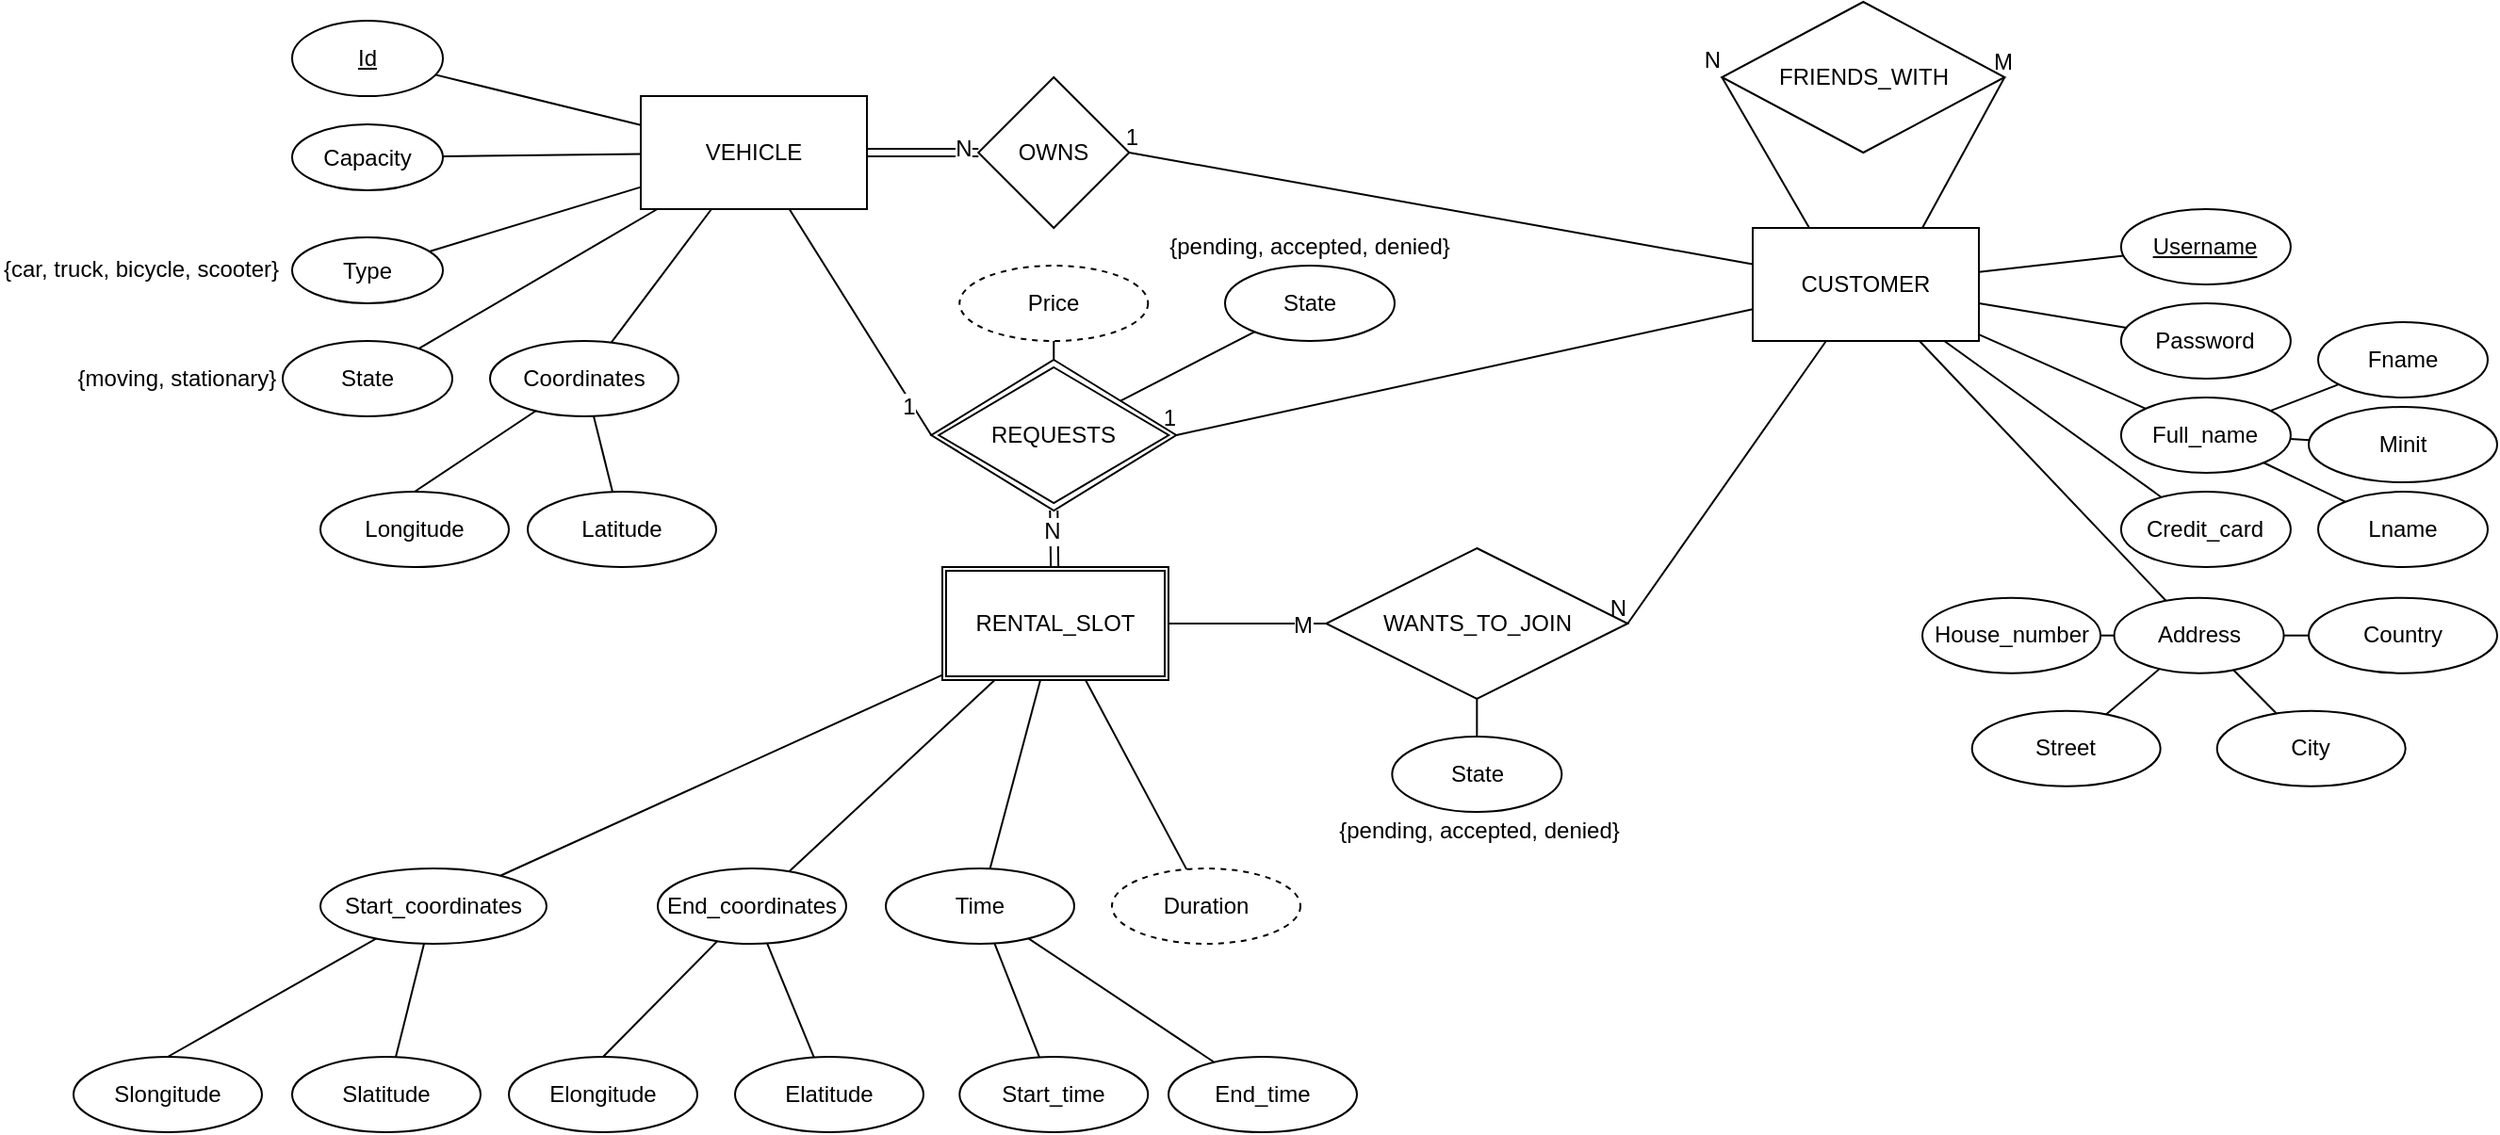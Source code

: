 <mxfile version="12.6.5" type="device"><diagram id="5jpO92TfGNnJG7g-o395" name="Page-1"><mxGraphModel dx="1636" dy="625" grid="1" gridSize="10" guides="1" tooltips="1" connect="1" arrows="1" fold="1" page="1" pageScale="1" pageWidth="850" pageHeight="1100" math="0" shadow="0"><root><mxCell id="0"/><mxCell id="1" parent="0"/><mxCell id="2K6Sljm2xJih_GlmW8CQ-61" value="" style="endArrow=none;html=1;rounded=0;entryX=0.5;entryY=0.5;entryDx=0;entryDy=0;entryPerimeter=0;exitX=0.5;exitY=0;exitDx=0;exitDy=0;" parent="1" source="2K6Sljm2xJih_GlmW8CQ-59" target="2K6Sljm2xJih_GlmW8CQ-58" edge="1"><mxGeometry relative="1" as="geometry"><mxPoint x="20" y="540" as="sourcePoint"/><mxPoint x="180" y="540" as="targetPoint"/></mxGeometry></mxCell><mxCell id="9Lbs9XdWp7EfI0W_7yA1-1" value="VEHICLE" style="rounded=0;whiteSpace=wrap;html=1;" parent="1" vertex="1"><mxGeometry x="220" y="60" width="120" height="60" as="geometry"/></mxCell><mxCell id="9Lbs9XdWp7EfI0W_7yA1-3" value="CUSTOMER" style="rounded=0;whiteSpace=wrap;html=1;" parent="1" vertex="1"><mxGeometry x="810" y="130" width="120" height="60" as="geometry"/></mxCell><mxCell id="9Lbs9XdWp7EfI0W_7yA1-11" value="Capacity" style="ellipse;whiteSpace=wrap;html=1;" parent="1" vertex="1"><mxGeometry x="35" y="75" width="80" height="35" as="geometry"/></mxCell><mxCell id="9Lbs9XdWp7EfI0W_7yA1-12" value="" style="endArrow=none;html=1;" parent="1" source="9Lbs9XdWp7EfI0W_7yA1-1" target="9Lbs9XdWp7EfI0W_7yA1-11" edge="1"><mxGeometry width="50" height="50" relative="1" as="geometry"><mxPoint x="270" y="180" as="sourcePoint"/><mxPoint x="216.854" y="233.146" as="targetPoint"/></mxGeometry></mxCell><mxCell id="9Lbs9XdWp7EfI0W_7yA1-13" value="Type" style="ellipse;whiteSpace=wrap;html=1;" parent="1" vertex="1"><mxGeometry x="35" y="135" width="80" height="35" as="geometry"/></mxCell><mxCell id="9Lbs9XdWp7EfI0W_7yA1-14" value="" style="endArrow=none;html=1;" parent="1" source="9Lbs9XdWp7EfI0W_7yA1-1" target="9Lbs9XdWp7EfI0W_7yA1-13" edge="1"><mxGeometry width="50" height="50" relative="1" as="geometry"><mxPoint x="270" y="180" as="sourcePoint"/><mxPoint x="216.854" y="233.146" as="targetPoint"/></mxGeometry></mxCell><mxCell id="9Lbs9XdWp7EfI0W_7yA1-15" value="OWNS" style="rhombus;whiteSpace=wrap;html=1;" parent="1" vertex="1"><mxGeometry x="399.14" y="50" width="80" height="80" as="geometry"/></mxCell><mxCell id="9Lbs9XdWp7EfI0W_7yA1-16" value="" style="shape=link;html=1;entryX=0;entryY=0.5;entryDx=0;entryDy=0;" parent="1" source="9Lbs9XdWp7EfI0W_7yA1-1" target="9Lbs9XdWp7EfI0W_7yA1-15" edge="1"><mxGeometry width="50" height="50" relative="1" as="geometry"><mxPoint x="400" y="300" as="sourcePoint"/><mxPoint x="450" y="250" as="targetPoint"/></mxGeometry></mxCell><mxCell id="9Lbs9XdWp7EfI0W_7yA1-40" value="N" style="text;html=1;align=center;verticalAlign=middle;resizable=0;points=[];labelBackgroundColor=#ffffff;" parent="9Lbs9XdWp7EfI0W_7yA1-16" vertex="1" connectable="0"><mxGeometry x="-0.517" y="-1" relative="1" as="geometry"><mxPoint x="35.83" y="-3" as="offset"/></mxGeometry></mxCell><mxCell id="9Lbs9XdWp7EfI0W_7yA1-22" value="REQUESTS" style="rhombus;whiteSpace=wrap;html=1;rounded=0;double=1;" parent="1" vertex="1"><mxGeometry x="374.14" y="200" width="130" height="80" as="geometry"/></mxCell><mxCell id="9Lbs9XdWp7EfI0W_7yA1-25" value="&lt;u&gt;Username&lt;/u&gt;" style="ellipse;whiteSpace=wrap;html=1;rounded=0;" parent="1" vertex="1"><mxGeometry x="1005.45" y="120.0" width="90" height="40" as="geometry"/></mxCell><mxCell id="9Lbs9XdWp7EfI0W_7yA1-26" value="Credit_card" style="ellipse;whiteSpace=wrap;html=1;rounded=0;" parent="1" vertex="1"><mxGeometry x="1005.45" y="270" width="90" height="40" as="geometry"/></mxCell><mxCell id="9Lbs9XdWp7EfI0W_7yA1-27" value="Full_name" style="ellipse;whiteSpace=wrap;html=1;rounded=0;" parent="1" vertex="1"><mxGeometry x="1005.45" y="220" width="90" height="40" as="geometry"/></mxCell><mxCell id="9Lbs9XdWp7EfI0W_7yA1-28" value="Address" style="ellipse;whiteSpace=wrap;html=1;rounded=0;" parent="1" vertex="1"><mxGeometry x="1001.79" y="326.34" width="90" height="40" as="geometry"/></mxCell><mxCell id="9Lbs9XdWp7EfI0W_7yA1-29" value="Password" style="ellipse;whiteSpace=wrap;html=1;rounded=0;" parent="1" vertex="1"><mxGeometry x="1005.45" y="170" width="90" height="40" as="geometry"/></mxCell><mxCell id="9Lbs9XdWp7EfI0W_7yA1-30" value="" style="endArrow=none;html=1;" parent="1" source="9Lbs9XdWp7EfI0W_7yA1-25" target="9Lbs9XdWp7EfI0W_7yA1-3" edge="1"><mxGeometry width="50" height="50" relative="1" as="geometry"><mxPoint x="555.45" y="310" as="sourcePoint"/><mxPoint x="605.45" y="260" as="targetPoint"/></mxGeometry></mxCell><mxCell id="9Lbs9XdWp7EfI0W_7yA1-31" value="" style="endArrow=none;html=1;" parent="1" source="9Lbs9XdWp7EfI0W_7yA1-29" target="9Lbs9XdWp7EfI0W_7yA1-3" edge="1"><mxGeometry width="50" height="50" relative="1" as="geometry"><mxPoint x="1009.746" y="140.101" as="sourcePoint"/><mxPoint x="975.45" y="179.996" as="targetPoint"/></mxGeometry></mxCell><mxCell id="9Lbs9XdWp7EfI0W_7yA1-32" value="" style="endArrow=none;html=1;" parent="1" source="9Lbs9XdWp7EfI0W_7yA1-27" target="9Lbs9XdWp7EfI0W_7yA1-3" edge="1"><mxGeometry width="50" height="50" relative="1" as="geometry"><mxPoint x="959.746" y="104.621" as="sourcePoint"/><mxPoint x="885.45" y="140.909" as="targetPoint"/></mxGeometry></mxCell><mxCell id="9Lbs9XdWp7EfI0W_7yA1-33" value="" style="endArrow=none;html=1;" parent="1" source="9Lbs9XdWp7EfI0W_7yA1-28" target="9Lbs9XdWp7EfI0W_7yA1-3" edge="1"><mxGeometry width="50" height="50" relative="1" as="geometry"><mxPoint x="969.746" y="114.621" as="sourcePoint"/><mxPoint x="895.45" y="150.909" as="targetPoint"/></mxGeometry></mxCell><mxCell id="9Lbs9XdWp7EfI0W_7yA1-34" value="" style="endArrow=none;html=1;" parent="1" source="9Lbs9XdWp7EfI0W_7yA1-26" target="9Lbs9XdWp7EfI0W_7yA1-3" edge="1"><mxGeometry width="50" height="50" relative="1" as="geometry"><mxPoint x="979.746" y="124.621" as="sourcePoint"/><mxPoint x="905.45" y="160.909" as="targetPoint"/></mxGeometry></mxCell><mxCell id="9Lbs9XdWp7EfI0W_7yA1-37" value="" style="shape=link;html=1;entryX=0.5;entryY=1;entryDx=0;entryDy=0;" parent="1" source="9Lbs9XdWp7EfI0W_7yA1-54" target="9Lbs9XdWp7EfI0W_7yA1-22" edge="1"><mxGeometry width="50" height="50" relative="1" as="geometry"><mxPoint x="576.889" y="354.383" as="sourcePoint"/><mxPoint x="507.143" y="212.857" as="targetPoint"/></mxGeometry></mxCell><mxCell id="9Lbs9XdWp7EfI0W_7yA1-59" value="N" style="text;html=1;align=center;verticalAlign=middle;resizable=0;points=[];labelBackgroundColor=#ffffff;" parent="9Lbs9XdWp7EfI0W_7yA1-37" vertex="1" connectable="0"><mxGeometry x="0.293" y="2" relative="1" as="geometry"><mxPoint as="offset"/></mxGeometry></mxCell><mxCell id="9Lbs9XdWp7EfI0W_7yA1-48" value="Fname" style="ellipse;whiteSpace=wrap;html=1;rounded=0;" parent="1" vertex="1"><mxGeometry x="1110" y="180" width="90" height="40" as="geometry"/></mxCell><mxCell id="9Lbs9XdWp7EfI0W_7yA1-49" value="Lname" style="ellipse;whiteSpace=wrap;html=1;rounded=0;" parent="1" vertex="1"><mxGeometry x="1110" y="270" width="90" height="40" as="geometry"/></mxCell><mxCell id="9Lbs9XdWp7EfI0W_7yA1-50" value="" style="endArrow=none;html=1;" parent="1" source="9Lbs9XdWp7EfI0W_7yA1-27" target="9Lbs9XdWp7EfI0W_7yA1-48" edge="1"><mxGeometry width="50" height="50" relative="1" as="geometry"><mxPoint x="845.45" y="330" as="sourcePoint"/><mxPoint x="895.45" y="280" as="targetPoint"/></mxGeometry></mxCell><mxCell id="9Lbs9XdWp7EfI0W_7yA1-51" value="" style="endArrow=none;html=1;" parent="1" source="9Lbs9XdWp7EfI0W_7yA1-27" target="9Lbs9XdWp7EfI0W_7yA1-49" edge="1"><mxGeometry width="50" height="50" relative="1" as="geometry"><mxPoint x="1063.361" y="178.977" as="sourcePoint"/><mxPoint x="1077.813" y="176.396" as="targetPoint"/></mxGeometry></mxCell><mxCell id="9Lbs9XdWp7EfI0W_7yA1-54" value="RENTAL_SLOT" style="shape=ext;double=1;rounded=0;whiteSpace=wrap;html=1;absoluteArcSize=0;strokeColor=#000000;" parent="1" vertex="1"><mxGeometry x="380" y="310" width="120" height="60" as="geometry"/></mxCell><mxCell id="9Lbs9XdWp7EfI0W_7yA1-55" value="Start_time" style="ellipse;whiteSpace=wrap;html=1;rounded=0;" parent="1" vertex="1"><mxGeometry x="389.14" y="570" width="100" height="40" as="geometry"/></mxCell><mxCell id="9Lbs9XdWp7EfI0W_7yA1-56" value="End_time" style="ellipse;whiteSpace=wrap;html=1;rounded=0;" parent="1" vertex="1"><mxGeometry x="500" y="570" width="100" height="40" as="geometry"/></mxCell><mxCell id="9Lbs9XdWp7EfI0W_7yA1-57" value="" style="endArrow=none;html=1;" parent="1" source="9Lbs9XdWp7EfI0W_7yA1-55" target="2K6Sljm2xJih_GlmW8CQ-125" edge="1"><mxGeometry width="50" height="50" relative="1" as="geometry"><mxPoint x="480" y="320" as="sourcePoint"/><mxPoint x="530" y="270" as="targetPoint"/></mxGeometry></mxCell><mxCell id="9Lbs9XdWp7EfI0W_7yA1-58" value="" style="endArrow=none;html=1;" parent="1" source="9Lbs9XdWp7EfI0W_7yA1-56" target="2K6Sljm2xJih_GlmW8CQ-125" edge="1"><mxGeometry width="50" height="50" relative="1" as="geometry"><mxPoint x="513.529" y="452.353" as="sourcePoint"/><mxPoint x="570" y="410" as="targetPoint"/></mxGeometry></mxCell><mxCell id="b7FoS2ZOPQfHGDBnOQ7x-1" value="FRIENDS_WITH" style="rhombus;whiteSpace=wrap;html=1;" parent="1" vertex="1"><mxGeometry x="793.66" y="10" width="150" height="80" as="geometry"/></mxCell><mxCell id="b7FoS2ZOPQfHGDBnOQ7x-4" value="&lt;u&gt;Id&lt;/u&gt;" style="ellipse;whiteSpace=wrap;html=1;" parent="1" vertex="1"><mxGeometry x="35" y="20" width="80" height="40" as="geometry"/></mxCell><mxCell id="b7FoS2ZOPQfHGDBnOQ7x-5" value="" style="endArrow=none;html=1;" parent="1" source="b7FoS2ZOPQfHGDBnOQ7x-4" target="9Lbs9XdWp7EfI0W_7yA1-1" edge="1"><mxGeometry width="50" height="50" relative="1" as="geometry"><mxPoint x="690" y="370" as="sourcePoint"/><mxPoint x="740" y="320" as="targetPoint"/></mxGeometry></mxCell><mxCell id="JQk67sC9sqcaCySYpMXI-3" value="State" style="ellipse;whiteSpace=wrap;html=1;" parent="1" vertex="1"><mxGeometry x="530" y="150" width="90" height="40" as="geometry"/></mxCell><mxCell id="JQk67sC9sqcaCySYpMXI-4" value="" style="endArrow=none;html=1;" parent="1" source="JQk67sC9sqcaCySYpMXI-3" target="9Lbs9XdWp7EfI0W_7yA1-22" edge="1"><mxGeometry width="50" height="50" relative="1" as="geometry"><mxPoint x="690" y="430" as="sourcePoint"/><mxPoint x="740" y="380" as="targetPoint"/></mxGeometry></mxCell><mxCell id="JQk67sC9sqcaCySYpMXI-5" value="State" style="ellipse;whiteSpace=wrap;html=1;" parent="1" vertex="1"><mxGeometry x="30" y="190" width="90" height="40" as="geometry"/></mxCell><mxCell id="JQk67sC9sqcaCySYpMXI-6" value="" style="endArrow=none;html=1;" parent="1" source="JQk67sC9sqcaCySYpMXI-5" target="9Lbs9XdWp7EfI0W_7yA1-1" edge="1"><mxGeometry width="50" height="50" relative="1" as="geometry"><mxPoint x="690" y="430" as="sourcePoint"/><mxPoint x="740" y="380" as="targetPoint"/></mxGeometry></mxCell><mxCell id="JQk67sC9sqcaCySYpMXI-22" value="" style="group" parent="1" vertex="1" connectable="0"><mxGeometry x="766.34" y="326.34" width="27.321" height="27.321" as="geometry"/></mxCell><mxCell id="JQk67sC9sqcaCySYpMXI-28" value="WANTS_TO_JOIN" style="rhombus;whiteSpace=wrap;html=1;strokeColor=#000000;" parent="1" vertex="1"><mxGeometry x="583.66" y="300" width="160" height="80" as="geometry"/></mxCell><mxCell id="JQk67sC9sqcaCySYpMXI-30" value="" style="endArrow=none;html=1;entryX=0;entryY=0.5;entryDx=0;entryDy=0;" parent="1" source="9Lbs9XdWp7EfI0W_7yA1-54" target="JQk67sC9sqcaCySYpMXI-28" edge="1"><mxGeometry width="50" height="50" relative="1" as="geometry"><mxPoint x="610" y="340" as="sourcePoint"/><mxPoint x="660" y="290" as="targetPoint"/></mxGeometry></mxCell><mxCell id="JQk67sC9sqcaCySYpMXI-32" value="M" style="text;html=1;align=center;verticalAlign=middle;resizable=0;points=[];labelBackgroundColor=#ffffff;" parent="JQk67sC9sqcaCySYpMXI-30" vertex="1" connectable="0"><mxGeometry x="-0.2" y="-1" relative="1" as="geometry"><mxPoint x="37" as="offset"/></mxGeometry></mxCell><mxCell id="2K6Sljm2xJih_GlmW8CQ-58" value="Coordinates" style="ellipse;whiteSpace=wrap;html=1;align=center;" parent="1" vertex="1"><mxGeometry x="140" y="190" width="100" height="40" as="geometry"/></mxCell><mxCell id="2K6Sljm2xJih_GlmW8CQ-59" value="Longitude" style="ellipse;whiteSpace=wrap;html=1;align=center;" parent="1" vertex="1"><mxGeometry x="50" y="270" width="100" height="40" as="geometry"/></mxCell><mxCell id="2K6Sljm2xJih_GlmW8CQ-60" value="Latitude" style="ellipse;whiteSpace=wrap;html=1;align=center;" parent="1" vertex="1"><mxGeometry x="160" y="270" width="100" height="40" as="geometry"/></mxCell><mxCell id="2K6Sljm2xJih_GlmW8CQ-62" value="" style="endArrow=none;html=1;rounded=0;" parent="1" source="2K6Sljm2xJih_GlmW8CQ-58" target="9Lbs9XdWp7EfI0W_7yA1-1" edge="1"><mxGeometry relative="1" as="geometry"><mxPoint x="20" y="540" as="sourcePoint"/><mxPoint x="180" y="540" as="targetPoint"/></mxGeometry></mxCell><mxCell id="2K6Sljm2xJih_GlmW8CQ-63" value="" style="endArrow=none;html=1;rounded=0;" parent="1" source="2K6Sljm2xJih_GlmW8CQ-58" target="2K6Sljm2xJih_GlmW8CQ-60" edge="1"><mxGeometry relative="1" as="geometry"><mxPoint x="20" y="560" as="sourcePoint"/><mxPoint x="180" y="560" as="targetPoint"/></mxGeometry></mxCell><mxCell id="2K6Sljm2xJih_GlmW8CQ-64" value="Minit" style="ellipse;whiteSpace=wrap;html=1;align=center;" parent="1" vertex="1"><mxGeometry x="1105" y="225" width="100" height="40" as="geometry"/></mxCell><mxCell id="2K6Sljm2xJih_GlmW8CQ-65" value="" style="endArrow=none;html=1;rounded=0;" parent="1" source="9Lbs9XdWp7EfI0W_7yA1-27" target="2K6Sljm2xJih_GlmW8CQ-64" edge="1"><mxGeometry relative="1" as="geometry"><mxPoint x="420" y="600" as="sourcePoint"/><mxPoint x="580" y="600" as="targetPoint"/></mxGeometry></mxCell><mxCell id="2K6Sljm2xJih_GlmW8CQ-66" value="{pending, accepted, denied}" style="text;html=1;strokeColor=none;fillColor=none;align=center;verticalAlign=middle;whiteSpace=wrap;rounded=0;" parent="1" vertex="1"><mxGeometry x="495" y="130" width="160" height="20" as="geometry"/></mxCell><mxCell id="2K6Sljm2xJih_GlmW8CQ-67" value="{moving, stationary}" style="text;html=1;strokeColor=none;fillColor=none;align=center;verticalAlign=middle;whiteSpace=wrap;rounded=0;" parent="1" vertex="1"><mxGeometry x="-81" y="200" width="110" height="20" as="geometry"/></mxCell><mxCell id="2K6Sljm2xJih_GlmW8CQ-69" value="" style="endArrow=none;html=1;rounded=0;entryX=0.5;entryY=0.5;entryDx=0;entryDy=0;entryPerimeter=0;exitX=0.5;exitY=0;exitDx=0;exitDy=0;" parent="1" source="2K6Sljm2xJih_GlmW8CQ-71" target="2K6Sljm2xJih_GlmW8CQ-70" edge="1"><mxGeometry relative="1" as="geometry"><mxPoint x="-111" y="799.67" as="sourcePoint"/><mxPoint x="49" y="799.67" as="targetPoint"/></mxGeometry></mxCell><mxCell id="2K6Sljm2xJih_GlmW8CQ-70" value="Start_coordinates" style="ellipse;whiteSpace=wrap;html=1;align=center;" parent="1" vertex="1"><mxGeometry x="50" y="470" width="120" height="40" as="geometry"/></mxCell><mxCell id="2K6Sljm2xJih_GlmW8CQ-71" value="Slongitude" style="ellipse;whiteSpace=wrap;html=1;align=center;" parent="1" vertex="1"><mxGeometry x="-81" y="570" width="100" height="40" as="geometry"/></mxCell><mxCell id="2K6Sljm2xJih_GlmW8CQ-72" value="Slatitude" style="ellipse;whiteSpace=wrap;html=1;align=center;" parent="1" vertex="1"><mxGeometry x="35" y="570" width="100" height="40" as="geometry"/></mxCell><mxCell id="2K6Sljm2xJih_GlmW8CQ-73" value="" style="endArrow=none;html=1;rounded=0;" parent="1" source="2K6Sljm2xJih_GlmW8CQ-70" target="2K6Sljm2xJih_GlmW8CQ-72" edge="1"><mxGeometry relative="1" as="geometry"><mxPoint x="-111" y="819.67" as="sourcePoint"/><mxPoint x="49" y="819.67" as="targetPoint"/></mxGeometry></mxCell><mxCell id="2K6Sljm2xJih_GlmW8CQ-74" value="" style="endArrow=none;html=1;rounded=0;entryX=0.5;entryY=0.5;entryDx=0;entryDy=0;entryPerimeter=0;exitX=0.5;exitY=0;exitDx=0;exitDy=0;" parent="1" source="2K6Sljm2xJih_GlmW8CQ-76" target="2K6Sljm2xJih_GlmW8CQ-75" edge="1"><mxGeometry relative="1" as="geometry"><mxPoint x="59.0" y="790" as="sourcePoint"/><mxPoint x="219" y="790" as="targetPoint"/></mxGeometry></mxCell><mxCell id="2K6Sljm2xJih_GlmW8CQ-75" value="End_coordinates" style="ellipse;whiteSpace=wrap;html=1;align=center;" parent="1" vertex="1"><mxGeometry x="229" y="470" width="100" height="40" as="geometry"/></mxCell><mxCell id="2K6Sljm2xJih_GlmW8CQ-76" value="Elongitude" style="ellipse;whiteSpace=wrap;html=1;align=center;" parent="1" vertex="1"><mxGeometry x="150" y="570" width="100" height="40" as="geometry"/></mxCell><mxCell id="2K6Sljm2xJih_GlmW8CQ-77" value="Elatitude" style="ellipse;whiteSpace=wrap;html=1;align=center;" parent="1" vertex="1"><mxGeometry x="270" y="570" width="100" height="40" as="geometry"/></mxCell><mxCell id="2K6Sljm2xJih_GlmW8CQ-78" value="" style="endArrow=none;html=1;rounded=0;" parent="1" source="2K6Sljm2xJih_GlmW8CQ-75" target="2K6Sljm2xJih_GlmW8CQ-77" edge="1"><mxGeometry relative="1" as="geometry"><mxPoint x="59.0" y="810" as="sourcePoint"/><mxPoint x="219" y="810" as="targetPoint"/></mxGeometry></mxCell><mxCell id="2K6Sljm2xJih_GlmW8CQ-79" value="" style="endArrow=none;html=1;rounded=0;" parent="1" source="9Lbs9XdWp7EfI0W_7yA1-54" target="2K6Sljm2xJih_GlmW8CQ-70" edge="1"><mxGeometry relative="1" as="geometry"><mxPoint x="-90" y="630" as="sourcePoint"/><mxPoint x="70" y="630" as="targetPoint"/></mxGeometry></mxCell><mxCell id="2K6Sljm2xJih_GlmW8CQ-80" value="" style="endArrow=none;html=1;rounded=0;" parent="1" source="9Lbs9XdWp7EfI0W_7yA1-54" target="2K6Sljm2xJih_GlmW8CQ-75" edge="1"><mxGeometry relative="1" as="geometry"><mxPoint x="457.5" y="420" as="sourcePoint"/><mxPoint x="328.673" y="493.615" as="targetPoint"/></mxGeometry></mxCell><mxCell id="2K6Sljm2xJih_GlmW8CQ-84" value="" style="endArrow=none;html=1;rounded=0;entryX=0;entryY=0.5;entryDx=0;entryDy=0;exitX=0.25;exitY=0;exitDx=0;exitDy=0;" parent="1" source="9Lbs9XdWp7EfI0W_7yA1-3" target="b7FoS2ZOPQfHGDBnOQ7x-1" edge="1"><mxGeometry relative="1" as="geometry"><mxPoint x="-50" y="630" as="sourcePoint"/><mxPoint x="110" y="630" as="targetPoint"/></mxGeometry></mxCell><mxCell id="2K6Sljm2xJih_GlmW8CQ-85" value="N" style="resizable=0;html=1;align=right;verticalAlign=bottom;" parent="2K6Sljm2xJih_GlmW8CQ-84" connectable="0" vertex="1"><mxGeometry x="1" relative="1" as="geometry"/></mxCell><mxCell id="2K6Sljm2xJih_GlmW8CQ-87" value="" style="endArrow=none;html=1;rounded=0;entryX=1;entryY=0.5;entryDx=0;entryDy=0;exitX=0.75;exitY=0;exitDx=0;exitDy=0;" parent="1" source="9Lbs9XdWp7EfI0W_7yA1-3" target="b7FoS2ZOPQfHGDBnOQ7x-1" edge="1"><mxGeometry relative="1" as="geometry"><mxPoint x="-50" y="630" as="sourcePoint"/><mxPoint x="110" y="630" as="targetPoint"/></mxGeometry></mxCell><mxCell id="2K6Sljm2xJih_GlmW8CQ-88" value="M" style="resizable=0;html=1;align=right;verticalAlign=bottom;" parent="2K6Sljm2xJih_GlmW8CQ-87" connectable="0" vertex="1"><mxGeometry x="1" relative="1" as="geometry"><mxPoint x="5" as="offset"/></mxGeometry></mxCell><mxCell id="2K6Sljm2xJih_GlmW8CQ-106" value="" style="endArrow=none;html=1;rounded=0;entryX=0;entryY=0.5;entryDx=0;entryDy=0;" parent="1" source="9Lbs9XdWp7EfI0W_7yA1-1" target="9Lbs9XdWp7EfI0W_7yA1-22" edge="1"><mxGeometry relative="1" as="geometry"><mxPoint x="160" y="630" as="sourcePoint"/><mxPoint x="320" y="630" as="targetPoint"/></mxGeometry></mxCell><mxCell id="2K6Sljm2xJih_GlmW8CQ-111" value="1" style="text;html=1;align=center;verticalAlign=middle;resizable=0;points=[];labelBackgroundColor=#ffffff;" parent="1" vertex="1" connectable="0"><mxGeometry x="520.0" y="245" as="geometry"><mxPoint x="-158" y="-20" as="offset"/></mxGeometry></mxCell><mxCell id="2K6Sljm2xJih_GlmW8CQ-113" value="Price" style="ellipse;whiteSpace=wrap;html=1;align=center;dashed=1;" parent="1" vertex="1"><mxGeometry x="389.14" y="150" width="100" height="40" as="geometry"/></mxCell><mxCell id="2K6Sljm2xJih_GlmW8CQ-114" value="" style="endArrow=none;html=1;rounded=0;" parent="1" source="9Lbs9XdWp7EfI0W_7yA1-22" target="2K6Sljm2xJih_GlmW8CQ-113" edge="1"><mxGeometry relative="1" as="geometry"><mxPoint x="30" y="630" as="sourcePoint"/><mxPoint x="190" y="630" as="targetPoint"/></mxGeometry></mxCell><mxCell id="2K6Sljm2xJih_GlmW8CQ-115" value="{car, truck, bicycle, scooter}" style="text;html=1;" parent="1" vertex="1"><mxGeometry x="-120" y="137.5" width="130" height="30" as="geometry"/></mxCell><mxCell id="2K6Sljm2xJih_GlmW8CQ-118" value="State" style="ellipse;whiteSpace=wrap;html=1;" parent="1" vertex="1"><mxGeometry x="618.66" y="400" width="90" height="40" as="geometry"/></mxCell><mxCell id="2K6Sljm2xJih_GlmW8CQ-119" value="{pending, accepted, denied}" style="text;html=1;strokeColor=none;fillColor=none;align=center;verticalAlign=middle;whiteSpace=wrap;rounded=0;" parent="1" vertex="1"><mxGeometry x="585" y="440" width="160" height="20" as="geometry"/></mxCell><mxCell id="2K6Sljm2xJih_GlmW8CQ-120" value="" style="endArrow=none;html=1;rounded=0;entryX=0.5;entryY=1;entryDx=0;entryDy=0;" parent="1" source="2K6Sljm2xJih_GlmW8CQ-118" target="JQk67sC9sqcaCySYpMXI-28" edge="1"><mxGeometry relative="1" as="geometry"><mxPoint x="300" y="630" as="sourcePoint"/><mxPoint x="460" y="630" as="targetPoint"/></mxGeometry></mxCell><mxCell id="2K6Sljm2xJih_GlmW8CQ-123" value="Duration" style="ellipse;whiteSpace=wrap;html=1;align=center;dashed=1;" parent="1" vertex="1"><mxGeometry x="470" y="470" width="100" height="40" as="geometry"/></mxCell><mxCell id="2K6Sljm2xJih_GlmW8CQ-124" value="" style="endArrow=none;html=1;rounded=0;" parent="1" source="9Lbs9XdWp7EfI0W_7yA1-54" target="2K6Sljm2xJih_GlmW8CQ-123" edge="1"><mxGeometry relative="1" as="geometry"><mxPoint x="-120" y="630" as="sourcePoint"/><mxPoint x="40" y="630" as="targetPoint"/></mxGeometry></mxCell><mxCell id="2K6Sljm2xJih_GlmW8CQ-125" value="Time" style="ellipse;whiteSpace=wrap;html=1;align=center;" parent="1" vertex="1"><mxGeometry x="350" y="470" width="100" height="40" as="geometry"/></mxCell><mxCell id="2K6Sljm2xJih_GlmW8CQ-127" value="" style="endArrow=none;html=1;rounded=0;" parent="1" source="9Lbs9XdWp7EfI0W_7yA1-54" target="2K6Sljm2xJih_GlmW8CQ-125" edge="1"><mxGeometry relative="1" as="geometry"><mxPoint x="-120" y="630" as="sourcePoint"/><mxPoint x="40" y="630" as="targetPoint"/></mxGeometry></mxCell><mxCell id="2K6Sljm2xJih_GlmW8CQ-128" value="Country" style="ellipse;whiteSpace=wrap;html=1;align=center;" parent="1" vertex="1"><mxGeometry x="1105" y="326.34" width="100" height="40" as="geometry"/></mxCell><mxCell id="2K6Sljm2xJih_GlmW8CQ-129" value="City" style="ellipse;whiteSpace=wrap;html=1;align=center;" parent="1" vertex="1"><mxGeometry x="1056.34" y="386.34" width="100" height="40" as="geometry"/></mxCell><mxCell id="2K6Sljm2xJih_GlmW8CQ-130" value="Street" style="ellipse;whiteSpace=wrap;html=1;align=center;" parent="1" vertex="1"><mxGeometry x="926.34" y="386.34" width="100" height="40" as="geometry"/></mxCell><mxCell id="2K6Sljm2xJih_GlmW8CQ-131" value="House_number" style="ellipse;whiteSpace=wrap;html=1;align=center;" parent="1" vertex="1"><mxGeometry x="900.0" y="326.34" width="94.55" height="40" as="geometry"/></mxCell><mxCell id="2K6Sljm2xJih_GlmW8CQ-134" value="" style="endArrow=none;html=1;rounded=0;" parent="1" source="9Lbs9XdWp7EfI0W_7yA1-28" target="2K6Sljm2xJih_GlmW8CQ-129" edge="1"><mxGeometry relative="1" as="geometry"><mxPoint x="-123.66" y="636.34" as="sourcePoint"/><mxPoint x="36.34" y="636.34" as="targetPoint"/></mxGeometry></mxCell><mxCell id="2K6Sljm2xJih_GlmW8CQ-135" value="" style="endArrow=none;html=1;rounded=0;" parent="1" source="9Lbs9XdWp7EfI0W_7yA1-28" target="2K6Sljm2xJih_GlmW8CQ-130" edge="1"><mxGeometry relative="1" as="geometry"><mxPoint x="-123.66" y="656.34" as="sourcePoint"/><mxPoint x="36.34" y="656.34" as="targetPoint"/></mxGeometry></mxCell><mxCell id="2K6Sljm2xJih_GlmW8CQ-136" value="" style="endArrow=none;html=1;rounded=0;" parent="1" source="9Lbs9XdWp7EfI0W_7yA1-28" target="2K6Sljm2xJih_GlmW8CQ-131" edge="1"><mxGeometry relative="1" as="geometry"><mxPoint x="-123.66" y="676.34" as="sourcePoint"/><mxPoint x="36.34" y="676.34" as="targetPoint"/></mxGeometry></mxCell><mxCell id="2K6Sljm2xJih_GlmW8CQ-137" value="" style="endArrow=none;html=1;rounded=0;" parent="1" source="9Lbs9XdWp7EfI0W_7yA1-28" target="2K6Sljm2xJih_GlmW8CQ-128" edge="1"><mxGeometry relative="1" as="geometry"><mxPoint x="-120" y="630" as="sourcePoint"/><mxPoint x="40" y="630" as="targetPoint"/></mxGeometry></mxCell><mxCell id="zI-CnwGcIBuJIsbdJXm_-2" value="" style="endArrow=none;html=1;rounded=0;entryX=1;entryY=0.5;entryDx=0;entryDy=0;" edge="1" parent="1" source="9Lbs9XdWp7EfI0W_7yA1-3" target="9Lbs9XdWp7EfI0W_7yA1-15"><mxGeometry relative="1" as="geometry"><mxPoint x="170" y="630" as="sourcePoint"/><mxPoint x="330" y="630" as="targetPoint"/></mxGeometry></mxCell><mxCell id="zI-CnwGcIBuJIsbdJXm_-3" value="1" style="resizable=0;html=1;align=right;verticalAlign=bottom;" connectable="0" vertex="1" parent="zI-CnwGcIBuJIsbdJXm_-2"><mxGeometry x="1" relative="1" as="geometry"><mxPoint x="5" as="offset"/></mxGeometry></mxCell><mxCell id="zI-CnwGcIBuJIsbdJXm_-4" value="" style="endArrow=none;html=1;rounded=0;entryX=1;entryY=0.5;entryDx=0;entryDy=0;" edge="1" parent="1" source="9Lbs9XdWp7EfI0W_7yA1-3" target="9Lbs9XdWp7EfI0W_7yA1-22"><mxGeometry relative="1" as="geometry"><mxPoint x="170" y="630" as="sourcePoint"/><mxPoint x="330" y="630" as="targetPoint"/></mxGeometry></mxCell><mxCell id="zI-CnwGcIBuJIsbdJXm_-5" value="1" style="resizable=0;html=1;align=right;verticalAlign=bottom;" connectable="0" vertex="1" parent="zI-CnwGcIBuJIsbdJXm_-4"><mxGeometry x="1" relative="1" as="geometry"/></mxCell><mxCell id="zI-CnwGcIBuJIsbdJXm_-6" value="" style="endArrow=none;html=1;rounded=0;entryX=1;entryY=0.5;entryDx=0;entryDy=0;" edge="1" parent="1" source="9Lbs9XdWp7EfI0W_7yA1-3" target="JQk67sC9sqcaCySYpMXI-28"><mxGeometry relative="1" as="geometry"><mxPoint x="170" y="630" as="sourcePoint"/><mxPoint x="330" y="630" as="targetPoint"/></mxGeometry></mxCell><mxCell id="zI-CnwGcIBuJIsbdJXm_-7" value="N" style="resizable=0;html=1;align=right;verticalAlign=bottom;" connectable="0" vertex="1" parent="zI-CnwGcIBuJIsbdJXm_-6"><mxGeometry x="1" relative="1" as="geometry"/></mxCell></root></mxGraphModel></diagram></mxfile>
